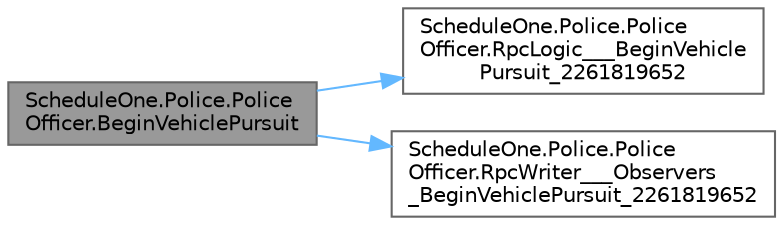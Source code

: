 digraph "ScheduleOne.Police.PoliceOfficer.BeginVehiclePursuit"
{
 // LATEX_PDF_SIZE
  bgcolor="transparent";
  edge [fontname=Helvetica,fontsize=10,labelfontname=Helvetica,labelfontsize=10];
  node [fontname=Helvetica,fontsize=10,shape=box,height=0.2,width=0.4];
  rankdir="LR";
  Node1 [id="Node000001",label="ScheduleOne.Police.Police\lOfficer.BeginVehiclePursuit",height=0.2,width=0.4,color="gray40", fillcolor="grey60", style="filled", fontcolor="black",tooltip="Begins the vehicle pursuit."];
  Node1 -> Node2 [id="edge1_Node000001_Node000002",color="steelblue1",style="solid",tooltip=" "];
  Node2 [id="Node000002",label="ScheduleOne.Police.Police\lOfficer.RpcLogic___BeginVehicle\lPursuit_2261819652",height=0.2,width=0.4,color="grey40", fillcolor="white", style="filled",URL="$class_schedule_one_1_1_police_1_1_police_officer.html#ac665a36fddfd890f82442e79f7937726",tooltip="RPCs the logic begin vehicle pursuit 2261819652."];
  Node1 -> Node3 [id="edge2_Node000001_Node000003",color="steelblue1",style="solid",tooltip=" "];
  Node3 [id="Node000003",label="ScheduleOne.Police.Police\lOfficer.RpcWriter___Observers\l_BeginVehiclePursuit_2261819652",height=0.2,width=0.4,color="grey40", fillcolor="white", style="filled",URL="$class_schedule_one_1_1_police_1_1_police_officer.html#a0ac74ab0beae8c503c138459aa050150",tooltip="RPCs the writer observers begin vehicle pursuit 2261819652."];
}
